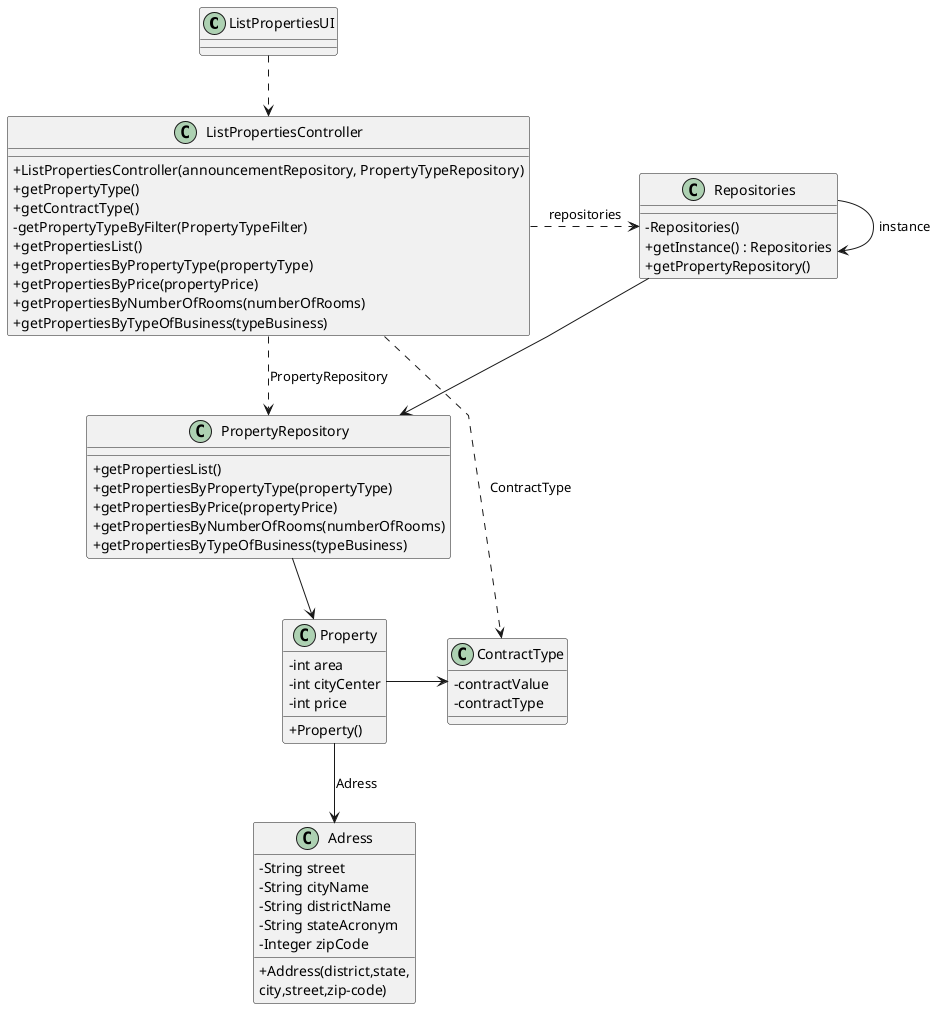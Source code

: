 @startuml
'skinparam monochrome true
skinparam packageStyle rectangle
skinparam shadowing false
skinparam linetype polyline
'skinparam linetype orto

skinparam classAttributeIconSize 0

'left to right direction

class ListPropertiesUI


class Property{
-int area
-int cityCenter
-int price
+Property()
}

class Adress{
-String street
-String cityName
-String districtName
-String stateAcronym
-Integer zipCode
+Address(district,state,\ncity,street,zip-code)
}

class ContractType{
    -contractValue
    -contractType
}







class PropertyRepository {
    + getPropertiesList()
    +getPropertiesByPropertyType(propertyType)
    +getPropertiesByPrice(propertyPrice)
    +getPropertiesByNumberOfRooms(numberOfRooms)
    +getPropertiesByTypeOfBusiness(typeBusiness)
}

class Repositories {
    - Repositories()
    + getInstance() : Repositories
    + getPropertyRepository()

}

class ListPropertiesController {
    + ListPropertiesController(announcementRepository, PropertyTypeRepository)
    + getPropertyType()
    + getContractType()
    - getPropertyTypeByFilter(PropertyTypeFilter)
    + getPropertiesList()
    +getPropertiesByPropertyType(propertyType)
    +getPropertiesByPrice(propertyPrice)
    +getPropertiesByNumberOfRooms(numberOfRooms)
    +getPropertiesByTypeOfBusiness(typeBusiness)


}

ListPropertiesUI ..>ListPropertiesController

Repositories -> Repositories : instance

ListPropertiesController .> Repositories : repositories

Repositories --> PropertyRepository

ListPropertiesController ..> PropertyRepository : PropertyRepository

PropertyRepository --> Property

Property -> ContractType

Property --> Adress : Adress

ListPropertiesController ..> ContractType : ContractType



@enduml